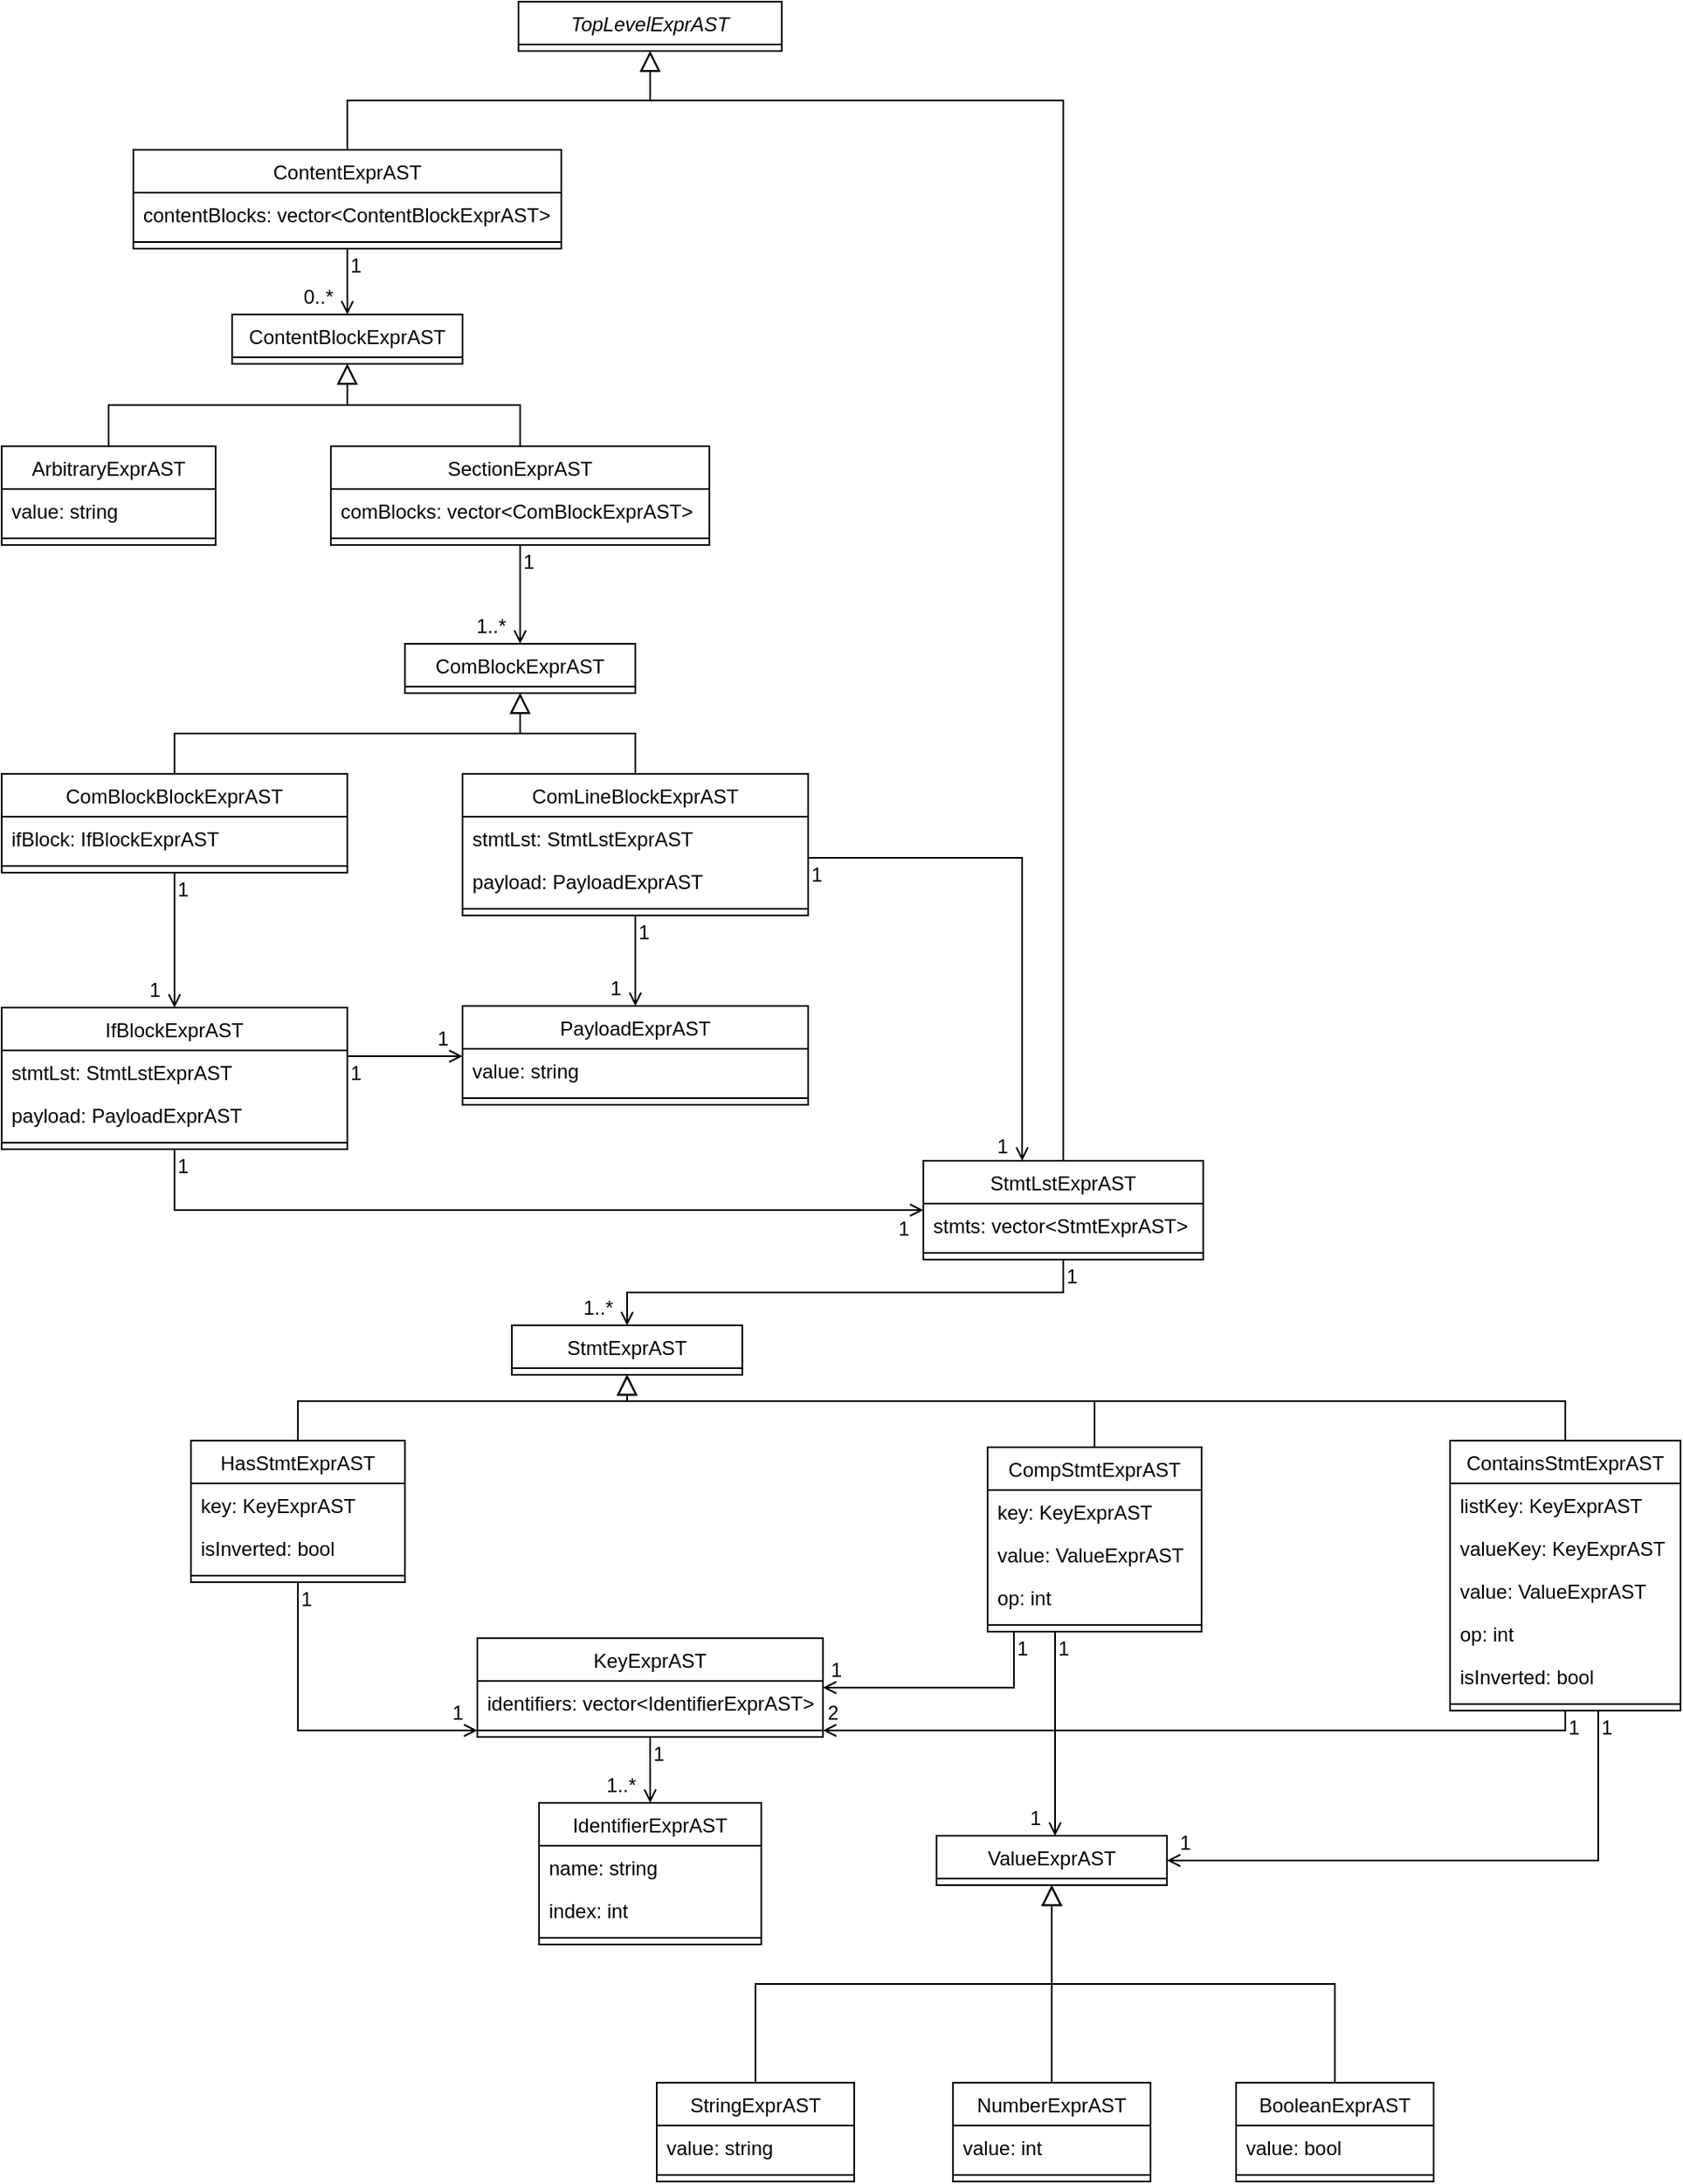 <mxfile version="14.6.13" type="device"><diagram id="C5RBs43oDa-KdzZeNtuy" name="Page-1"><mxGraphModel dx="825" dy="473" grid="1" gridSize="10" guides="1" tooltips="1" connect="1" arrows="1" fold="1" page="1" pageScale="1" pageWidth="1169" pageHeight="1654" math="0" shadow="0"><root><mxCell id="WIyWlLk6GJQsqaUBKTNV-0"/><mxCell id="WIyWlLk6GJQsqaUBKTNV-1" parent="WIyWlLk6GJQsqaUBKTNV-0"/><mxCell id="zkfFHV4jXpPFQw0GAbJ--0" value="TopLevelExprAST" style="swimlane;fontStyle=2;align=center;verticalAlign=top;childLayout=stackLayout;horizontal=1;startSize=26;horizontalStack=0;resizeParent=1;resizeLast=0;collapsible=1;marginBottom=0;rounded=0;shadow=0;strokeWidth=1;" parent="WIyWlLk6GJQsqaUBKTNV-1" vertex="1"><mxGeometry x="334" y="30" width="160" height="30" as="geometry"><mxRectangle x="334" y="30" width="160" height="26" as="alternateBounds"/></mxGeometry></mxCell><mxCell id="zkfFHV4jXpPFQw0GAbJ--6" value="ContentExprAST" style="swimlane;fontStyle=0;align=center;verticalAlign=top;childLayout=stackLayout;horizontal=1;startSize=26;horizontalStack=0;resizeParent=1;resizeLast=0;collapsible=1;marginBottom=0;rounded=0;shadow=0;strokeWidth=1;" parent="WIyWlLk6GJQsqaUBKTNV-1" vertex="1"><mxGeometry x="100" y="120" width="260" height="60" as="geometry"><mxRectangle x="100" y="110" width="160" height="26" as="alternateBounds"/></mxGeometry></mxCell><mxCell id="zkfFHV4jXpPFQw0GAbJ--7" value="contentBlocks: vector&lt;ContentBlockExprAST&gt;" style="text;align=left;verticalAlign=top;spacingLeft=4;spacingRight=4;overflow=hidden;rotatable=0;points=[[0,0.5],[1,0.5]];portConstraint=eastwest;" parent="zkfFHV4jXpPFQw0GAbJ--6" vertex="1"><mxGeometry y="26" width="260" height="26" as="geometry"/></mxCell><mxCell id="zkfFHV4jXpPFQw0GAbJ--9" value="" style="line;html=1;strokeWidth=1;align=left;verticalAlign=middle;spacingTop=-1;spacingLeft=3;spacingRight=3;rotatable=0;labelPosition=right;points=[];portConstraint=eastwest;" parent="zkfFHV4jXpPFQw0GAbJ--6" vertex="1"><mxGeometry y="52" width="260" height="8" as="geometry"/></mxCell><mxCell id="zkfFHV4jXpPFQw0GAbJ--12" value="" style="endArrow=block;endSize=10;endFill=0;shadow=0;strokeWidth=1;rounded=0;edgeStyle=elbowEdgeStyle;elbow=vertical;" parent="WIyWlLk6GJQsqaUBKTNV-1" source="zkfFHV4jXpPFQw0GAbJ--6" target="zkfFHV4jXpPFQw0GAbJ--0" edge="1"><mxGeometry width="160" relative="1" as="geometry"><mxPoint x="200" y="203" as="sourcePoint"/><mxPoint x="200" y="203" as="targetPoint"/></mxGeometry></mxCell><mxCell id="zkfFHV4jXpPFQw0GAbJ--13" value="StmtLstExprAST" style="swimlane;fontStyle=0;align=center;verticalAlign=top;childLayout=stackLayout;horizontal=1;startSize=26;horizontalStack=0;resizeParent=1;resizeLast=0;collapsible=1;marginBottom=0;rounded=0;shadow=0;strokeWidth=1;" parent="WIyWlLk6GJQsqaUBKTNV-1" vertex="1"><mxGeometry x="580" y="734" width="170" height="60" as="geometry"><mxRectangle x="580" y="110" width="170" height="26" as="alternateBounds"/></mxGeometry></mxCell><mxCell id="zkfFHV4jXpPFQw0GAbJ--14" value="stmts: vector&lt;StmtExprAST&gt;" style="text;align=left;verticalAlign=top;spacingLeft=4;spacingRight=4;overflow=hidden;rotatable=0;points=[[0,0.5],[1,0.5]];portConstraint=eastwest;" parent="zkfFHV4jXpPFQw0GAbJ--13" vertex="1"><mxGeometry y="26" width="170" height="26" as="geometry"/></mxCell><mxCell id="zkfFHV4jXpPFQw0GAbJ--15" value="" style="line;html=1;strokeWidth=1;align=left;verticalAlign=middle;spacingTop=-1;spacingLeft=3;spacingRight=3;rotatable=0;labelPosition=right;points=[];portConstraint=eastwest;" parent="zkfFHV4jXpPFQw0GAbJ--13" vertex="1"><mxGeometry y="52" width="170" height="8" as="geometry"/></mxCell><mxCell id="zkfFHV4jXpPFQw0GAbJ--16" value="" style="endArrow=block;endSize=10;endFill=0;shadow=0;strokeWidth=1;rounded=0;edgeStyle=elbowEdgeStyle;elbow=vertical;" parent="WIyWlLk6GJQsqaUBKTNV-1" source="zkfFHV4jXpPFQw0GAbJ--13" target="zkfFHV4jXpPFQw0GAbJ--0" edge="1"><mxGeometry width="160" relative="1" as="geometry"><mxPoint x="210" y="373" as="sourcePoint"/><mxPoint x="310" y="271" as="targetPoint"/><Array as="points"><mxPoint x="540" y="90"/></Array></mxGeometry></mxCell><mxCell id="67IkvkuNHZfpj3X8hZ1c-0" value="ContentBlockExprAST" style="swimlane;fontStyle=0;align=center;verticalAlign=top;childLayout=stackLayout;horizontal=1;startSize=26;horizontalStack=0;resizeParent=1;resizeLast=0;collapsible=1;marginBottom=0;rounded=0;shadow=0;strokeWidth=1;" parent="WIyWlLk6GJQsqaUBKTNV-1" vertex="1"><mxGeometry x="160" y="220" width="140" height="30" as="geometry"><mxRectangle x="160" y="270" width="140" height="26" as="alternateBounds"/></mxGeometry></mxCell><mxCell id="67IkvkuNHZfpj3X8hZ1c-4" value="" style="endArrow=open;shadow=0;strokeWidth=1;rounded=0;endFill=1;edgeStyle=elbowEdgeStyle;elbow=vertical;" parent="WIyWlLk6GJQsqaUBKTNV-1" source="zkfFHV4jXpPFQw0GAbJ--6" target="67IkvkuNHZfpj3X8hZ1c-0" edge="1"><mxGeometry x="0.5" y="41" relative="1" as="geometry"><mxPoint x="380" y="189" as="sourcePoint"/><mxPoint x="508" y="189" as="targetPoint"/><mxPoint x="-40" y="32" as="offset"/></mxGeometry></mxCell><mxCell id="67IkvkuNHZfpj3X8hZ1c-5" value="1" style="resizable=0;align=left;verticalAlign=bottom;labelBackgroundColor=none;fontSize=12;" parent="67IkvkuNHZfpj3X8hZ1c-4" connectable="0" vertex="1"><mxGeometry x="-1" relative="1" as="geometry"><mxPoint y="19" as="offset"/></mxGeometry></mxCell><mxCell id="67IkvkuNHZfpj3X8hZ1c-6" value="0..*" style="resizable=0;align=right;verticalAlign=bottom;labelBackgroundColor=none;fontSize=12;" parent="67IkvkuNHZfpj3X8hZ1c-4" connectable="0" vertex="1"><mxGeometry x="1" relative="1" as="geometry"><mxPoint x="-7" y="-2" as="offset"/></mxGeometry></mxCell><mxCell id="67IkvkuNHZfpj3X8hZ1c-8" value="" style="endArrow=block;endSize=10;endFill=0;shadow=0;strokeWidth=1;rounded=0;edgeStyle=elbowEdgeStyle;elbow=vertical;" parent="WIyWlLk6GJQsqaUBKTNV-1" source="67IkvkuNHZfpj3X8hZ1c-15" target="67IkvkuNHZfpj3X8hZ1c-0" edge="1"><mxGeometry width="160" relative="1" as="geometry"><mxPoint x="320" y="370" as="sourcePoint"/><mxPoint x="220" y="330" as="targetPoint"/></mxGeometry></mxCell><mxCell id="67IkvkuNHZfpj3X8hZ1c-10" value="" style="endArrow=block;endSize=10;endFill=0;shadow=0;strokeWidth=1;rounded=0;edgeStyle=elbowEdgeStyle;elbow=vertical;" parent="WIyWlLk6GJQsqaUBKTNV-1" source="67IkvkuNHZfpj3X8hZ1c-12" target="67IkvkuNHZfpj3X8hZ1c-0" edge="1"><mxGeometry width="160" relative="1" as="geometry"><mxPoint x="90" y="370" as="sourcePoint"/><mxPoint x="240" y="310" as="targetPoint"/></mxGeometry></mxCell><mxCell id="67IkvkuNHZfpj3X8hZ1c-12" value="ArbitraryExprAST" style="swimlane;fontStyle=0;align=center;verticalAlign=top;childLayout=stackLayout;horizontal=1;startSize=26;horizontalStack=0;resizeParent=1;resizeLast=0;collapsible=1;marginBottom=0;rounded=0;shadow=0;strokeWidth=1;" parent="WIyWlLk6GJQsqaUBKTNV-1" vertex="1"><mxGeometry x="20" y="300" width="130" height="60" as="geometry"><mxRectangle x="100" y="110" width="160" height="26" as="alternateBounds"/></mxGeometry></mxCell><mxCell id="67IkvkuNHZfpj3X8hZ1c-13" value="value: string" style="text;align=left;verticalAlign=top;spacingLeft=4;spacingRight=4;overflow=hidden;rotatable=0;points=[[0,0.5],[1,0.5]];portConstraint=eastwest;" parent="67IkvkuNHZfpj3X8hZ1c-12" vertex="1"><mxGeometry y="26" width="130" height="26" as="geometry"/></mxCell><mxCell id="67IkvkuNHZfpj3X8hZ1c-14" value="" style="line;html=1;strokeWidth=1;align=left;verticalAlign=middle;spacingTop=-1;spacingLeft=3;spacingRight=3;rotatable=0;labelPosition=right;points=[];portConstraint=eastwest;" parent="67IkvkuNHZfpj3X8hZ1c-12" vertex="1"><mxGeometry y="52" width="130" height="8" as="geometry"/></mxCell><mxCell id="67IkvkuNHZfpj3X8hZ1c-15" value="SectionExprAST" style="swimlane;fontStyle=0;align=center;verticalAlign=top;childLayout=stackLayout;horizontal=1;startSize=26;horizontalStack=0;resizeParent=1;resizeLast=0;collapsible=1;marginBottom=0;rounded=0;shadow=0;strokeWidth=1;" parent="WIyWlLk6GJQsqaUBKTNV-1" vertex="1"><mxGeometry x="220" y="300" width="230" height="60" as="geometry"><mxRectangle x="100" y="110" width="160" height="26" as="alternateBounds"/></mxGeometry></mxCell><mxCell id="67IkvkuNHZfpj3X8hZ1c-16" value="comBlocks: vector&lt;ComBlockExprAST&gt;" style="text;align=left;verticalAlign=top;spacingLeft=4;spacingRight=4;overflow=hidden;rotatable=0;points=[[0,0.5],[1,0.5]];portConstraint=eastwest;" parent="67IkvkuNHZfpj3X8hZ1c-15" vertex="1"><mxGeometry y="26" width="230" height="26" as="geometry"/></mxCell><mxCell id="67IkvkuNHZfpj3X8hZ1c-17" value="" style="line;html=1;strokeWidth=1;align=left;verticalAlign=middle;spacingTop=-1;spacingLeft=3;spacingRight=3;rotatable=0;labelPosition=right;points=[];portConstraint=eastwest;" parent="67IkvkuNHZfpj3X8hZ1c-15" vertex="1"><mxGeometry y="52" width="230" height="8" as="geometry"/></mxCell><mxCell id="67IkvkuNHZfpj3X8hZ1c-18" value="ComBlockExprAST" style="swimlane;fontStyle=0;align=center;verticalAlign=top;childLayout=stackLayout;horizontal=1;startSize=26;horizontalStack=0;resizeParent=1;resizeLast=0;collapsible=1;marginBottom=0;rounded=0;shadow=0;strokeWidth=1;" parent="WIyWlLk6GJQsqaUBKTNV-1" vertex="1"><mxGeometry x="265" y="420" width="140" height="30" as="geometry"><mxRectangle x="160" y="270" width="140" height="26" as="alternateBounds"/></mxGeometry></mxCell><mxCell id="67IkvkuNHZfpj3X8hZ1c-19" value="" style="endArrow=open;shadow=0;strokeWidth=1;rounded=0;endFill=1;edgeStyle=elbowEdgeStyle;elbow=vertical;" parent="WIyWlLk6GJQsqaUBKTNV-1" source="67IkvkuNHZfpj3X8hZ1c-15" target="67IkvkuNHZfpj3X8hZ1c-18" edge="1"><mxGeometry x="0.5" y="41" relative="1" as="geometry"><mxPoint x="359.6" y="440" as="sourcePoint"/><mxPoint x="359.6" y="540" as="targetPoint"/><mxPoint x="-40" y="32" as="offset"/></mxGeometry></mxCell><mxCell id="67IkvkuNHZfpj3X8hZ1c-20" value="1" style="resizable=0;align=left;verticalAlign=bottom;labelBackgroundColor=none;fontSize=12;" parent="67IkvkuNHZfpj3X8hZ1c-19" connectable="0" vertex="1"><mxGeometry x="-1" relative="1" as="geometry"><mxPoint y="19" as="offset"/></mxGeometry></mxCell><mxCell id="67IkvkuNHZfpj3X8hZ1c-21" value="1..*" style="resizable=0;align=right;verticalAlign=bottom;labelBackgroundColor=none;fontSize=12;" parent="67IkvkuNHZfpj3X8hZ1c-19" connectable="0" vertex="1"><mxGeometry x="1" relative="1" as="geometry"><mxPoint x="-7" y="-2" as="offset"/></mxGeometry></mxCell><mxCell id="67IkvkuNHZfpj3X8hZ1c-22" value="StmtExprAST" style="swimlane;fontStyle=0;align=center;verticalAlign=top;childLayout=stackLayout;horizontal=1;startSize=26;horizontalStack=0;resizeParent=1;resizeLast=0;collapsible=1;marginBottom=0;rounded=0;shadow=0;strokeWidth=1;" parent="WIyWlLk6GJQsqaUBKTNV-1" vertex="1"><mxGeometry x="330" y="834" width="140" height="30" as="geometry"><mxRectangle x="160" y="270" width="140" height="26" as="alternateBounds"/></mxGeometry></mxCell><mxCell id="67IkvkuNHZfpj3X8hZ1c-23" value="" style="endArrow=open;shadow=0;strokeWidth=1;rounded=0;endFill=1;edgeStyle=elbowEdgeStyle;elbow=vertical;" parent="WIyWlLk6GJQsqaUBKTNV-1" source="zkfFHV4jXpPFQw0GAbJ--13" target="67IkvkuNHZfpj3X8hZ1c-22" edge="1"><mxGeometry x="0.5" y="41" relative="1" as="geometry"><mxPoint x="680" y="190" as="sourcePoint"/><mxPoint x="680" y="230" as="targetPoint"/><mxPoint x="-40" y="32" as="offset"/></mxGeometry></mxCell><mxCell id="67IkvkuNHZfpj3X8hZ1c-24" value="1" style="resizable=0;align=left;verticalAlign=bottom;labelBackgroundColor=none;fontSize=12;" parent="67IkvkuNHZfpj3X8hZ1c-23" connectable="0" vertex="1"><mxGeometry x="-1" relative="1" as="geometry"><mxPoint y="19" as="offset"/></mxGeometry></mxCell><mxCell id="67IkvkuNHZfpj3X8hZ1c-25" value="1..*" style="resizable=0;align=right;verticalAlign=bottom;labelBackgroundColor=none;fontSize=12;" parent="67IkvkuNHZfpj3X8hZ1c-23" connectable="0" vertex="1"><mxGeometry x="1" relative="1" as="geometry"><mxPoint x="-7" y="-2" as="offset"/></mxGeometry></mxCell><mxCell id="67IkvkuNHZfpj3X8hZ1c-26" value="ComLineBlockExprAST" style="swimlane;fontStyle=0;align=center;verticalAlign=top;childLayout=stackLayout;horizontal=1;startSize=26;horizontalStack=0;resizeParent=1;resizeLast=0;collapsible=1;marginBottom=0;rounded=0;shadow=0;strokeWidth=1;" parent="WIyWlLk6GJQsqaUBKTNV-1" vertex="1"><mxGeometry x="300" y="499" width="210" height="86" as="geometry"><mxRectangle x="100" y="110" width="160" height="26" as="alternateBounds"/></mxGeometry></mxCell><mxCell id="67IkvkuNHZfpj3X8hZ1c-27" value="stmtLst: StmtLstExprAST" style="text;align=left;verticalAlign=top;spacingLeft=4;spacingRight=4;overflow=hidden;rotatable=0;points=[[0,0.5],[1,0.5]];portConstraint=eastwest;" parent="67IkvkuNHZfpj3X8hZ1c-26" vertex="1"><mxGeometry y="26" width="210" height="26" as="geometry"/></mxCell><mxCell id="67IkvkuNHZfpj3X8hZ1c-29" value="payload: PayloadExprAST" style="text;align=left;verticalAlign=top;spacingLeft=4;spacingRight=4;overflow=hidden;rotatable=0;points=[[0,0.5],[1,0.5]];portConstraint=eastwest;" parent="67IkvkuNHZfpj3X8hZ1c-26" vertex="1"><mxGeometry y="52" width="210" height="26" as="geometry"/></mxCell><mxCell id="67IkvkuNHZfpj3X8hZ1c-28" value="" style="line;html=1;strokeWidth=1;align=left;verticalAlign=middle;spacingTop=-1;spacingLeft=3;spacingRight=3;rotatable=0;labelPosition=right;points=[];portConstraint=eastwest;" parent="67IkvkuNHZfpj3X8hZ1c-26" vertex="1"><mxGeometry y="78" width="210" height="8" as="geometry"/></mxCell><mxCell id="67IkvkuNHZfpj3X8hZ1c-30" value="" style="endArrow=block;endSize=10;endFill=0;shadow=0;strokeWidth=1;rounded=0;edgeStyle=elbowEdgeStyle;elbow=vertical;" parent="WIyWlLk6GJQsqaUBKTNV-1" source="67IkvkuNHZfpj3X8hZ1c-26" target="67IkvkuNHZfpj3X8hZ1c-18" edge="1"><mxGeometry width="160" relative="1" as="geometry"><mxPoint x="90" y="500" as="sourcePoint"/><mxPoint x="235" y="450" as="targetPoint"/></mxGeometry></mxCell><mxCell id="67IkvkuNHZfpj3X8hZ1c-31" value="ComBlockBlockExprAST" style="swimlane;fontStyle=0;align=center;verticalAlign=top;childLayout=stackLayout;horizontal=1;startSize=26;horizontalStack=0;resizeParent=1;resizeLast=0;collapsible=1;marginBottom=0;rounded=0;shadow=0;strokeWidth=1;" parent="WIyWlLk6GJQsqaUBKTNV-1" vertex="1"><mxGeometry x="20" y="499" width="210" height="60" as="geometry"><mxRectangle x="100" y="110" width="160" height="26" as="alternateBounds"/></mxGeometry></mxCell><mxCell id="67IkvkuNHZfpj3X8hZ1c-32" value="ifBlock: IfBlockExprAST" style="text;align=left;verticalAlign=top;spacingLeft=4;spacingRight=4;overflow=hidden;rotatable=0;points=[[0,0.5],[1,0.5]];portConstraint=eastwest;" parent="67IkvkuNHZfpj3X8hZ1c-31" vertex="1"><mxGeometry y="26" width="210" height="26" as="geometry"/></mxCell><mxCell id="67IkvkuNHZfpj3X8hZ1c-34" value="" style="line;html=1;strokeWidth=1;align=left;verticalAlign=middle;spacingTop=-1;spacingLeft=3;spacingRight=3;rotatable=0;labelPosition=right;points=[];portConstraint=eastwest;" parent="67IkvkuNHZfpj3X8hZ1c-31" vertex="1"><mxGeometry y="52" width="210" height="8" as="geometry"/></mxCell><mxCell id="67IkvkuNHZfpj3X8hZ1c-35" value="" style="endArrow=block;endSize=10;endFill=0;shadow=0;strokeWidth=1;rounded=0;edgeStyle=elbowEdgeStyle;elbow=vertical;" parent="WIyWlLk6GJQsqaUBKTNV-1" source="67IkvkuNHZfpj3X8hZ1c-31" target="67IkvkuNHZfpj3X8hZ1c-18" edge="1"><mxGeometry width="160" relative="1" as="geometry"><mxPoint x="155" y="510" as="sourcePoint"/><mxPoint x="345" y="460" as="targetPoint"/></mxGeometry></mxCell><mxCell id="67IkvkuNHZfpj3X8hZ1c-36" value="IfBlockExprAST" style="swimlane;fontStyle=0;align=center;verticalAlign=top;childLayout=stackLayout;horizontal=1;startSize=26;horizontalStack=0;resizeParent=1;resizeLast=0;collapsible=1;marginBottom=0;rounded=0;shadow=0;strokeWidth=1;" parent="WIyWlLk6GJQsqaUBKTNV-1" vertex="1"><mxGeometry x="20" y="641" width="210" height="86" as="geometry"><mxRectangle x="100" y="110" width="160" height="26" as="alternateBounds"/></mxGeometry></mxCell><mxCell id="67IkvkuNHZfpj3X8hZ1c-37" value="stmtLst: StmtLstExprAST" style="text;align=left;verticalAlign=top;spacingLeft=4;spacingRight=4;overflow=hidden;rotatable=0;points=[[0,0.5],[1,0.5]];portConstraint=eastwest;" parent="67IkvkuNHZfpj3X8hZ1c-36" vertex="1"><mxGeometry y="26" width="210" height="26" as="geometry"/></mxCell><mxCell id="67IkvkuNHZfpj3X8hZ1c-38" value="payload: PayloadExprAST" style="text;align=left;verticalAlign=top;spacingLeft=4;spacingRight=4;overflow=hidden;rotatable=0;points=[[0,0.5],[1,0.5]];portConstraint=eastwest;" parent="67IkvkuNHZfpj3X8hZ1c-36" vertex="1"><mxGeometry y="52" width="210" height="26" as="geometry"/></mxCell><mxCell id="67IkvkuNHZfpj3X8hZ1c-39" value="" style="line;html=1;strokeWidth=1;align=left;verticalAlign=middle;spacingTop=-1;spacingLeft=3;spacingRight=3;rotatable=0;labelPosition=right;points=[];portConstraint=eastwest;" parent="67IkvkuNHZfpj3X8hZ1c-36" vertex="1"><mxGeometry y="78" width="210" height="8" as="geometry"/></mxCell><mxCell id="67IkvkuNHZfpj3X8hZ1c-40" value="" style="endArrow=open;shadow=0;strokeWidth=1;rounded=0;endFill=1;edgeStyle=elbowEdgeStyle;elbow=vertical;" parent="WIyWlLk6GJQsqaUBKTNV-1" source="67IkvkuNHZfpj3X8hZ1c-31" target="67IkvkuNHZfpj3X8hZ1c-36" edge="1"><mxGeometry x="0.5" y="41" relative="1" as="geometry"><mxPoint x="404.71" y="554.5" as="sourcePoint"/><mxPoint x="404.71" y="614.5" as="targetPoint"/><mxPoint x="-40" y="32" as="offset"/></mxGeometry></mxCell><mxCell id="67IkvkuNHZfpj3X8hZ1c-41" value="1" style="resizable=0;align=left;verticalAlign=bottom;labelBackgroundColor=none;fontSize=12;" parent="67IkvkuNHZfpj3X8hZ1c-40" connectable="0" vertex="1"><mxGeometry x="-1" relative="1" as="geometry"><mxPoint y="19" as="offset"/></mxGeometry></mxCell><mxCell id="67IkvkuNHZfpj3X8hZ1c-42" value="1" style="resizable=0;align=right;verticalAlign=bottom;labelBackgroundColor=none;fontSize=12;" parent="67IkvkuNHZfpj3X8hZ1c-40" connectable="0" vertex="1"><mxGeometry x="1" relative="1" as="geometry"><mxPoint x="-7" y="-2" as="offset"/></mxGeometry></mxCell><mxCell id="67IkvkuNHZfpj3X8hZ1c-43" value="" style="endArrow=open;shadow=0;strokeWidth=1;rounded=0;endFill=1;edgeStyle=elbowEdgeStyle;elbow=vertical;" parent="WIyWlLk6GJQsqaUBKTNV-1" source="67IkvkuNHZfpj3X8hZ1c-26" target="zkfFHV4jXpPFQw0GAbJ--13" edge="1"><mxGeometry x="0.5" y="41" relative="1" as="geometry"><mxPoint x="530" y="350" as="sourcePoint"/><mxPoint x="530" y="410" as="targetPoint"/><mxPoint x="-40" y="32" as="offset"/><Array as="points"><mxPoint x="640" y="550"/></Array></mxGeometry></mxCell><mxCell id="67IkvkuNHZfpj3X8hZ1c-44" value="1" style="resizable=0;align=left;verticalAlign=bottom;labelBackgroundColor=none;fontSize=12;" parent="67IkvkuNHZfpj3X8hZ1c-43" connectable="0" vertex="1"><mxGeometry x="-1" relative="1" as="geometry"><mxPoint y="19" as="offset"/></mxGeometry></mxCell><mxCell id="67IkvkuNHZfpj3X8hZ1c-45" value="1" style="resizable=0;align=right;verticalAlign=bottom;labelBackgroundColor=none;fontSize=12;" parent="67IkvkuNHZfpj3X8hZ1c-43" connectable="0" vertex="1"><mxGeometry x="1" relative="1" as="geometry"><mxPoint x="-7" as="offset"/></mxGeometry></mxCell><mxCell id="67IkvkuNHZfpj3X8hZ1c-46" value="" style="endArrow=open;shadow=0;strokeWidth=1;rounded=0;endFill=1;edgeStyle=elbowEdgeStyle;elbow=vertical;" parent="WIyWlLk6GJQsqaUBKTNV-1" source="67IkvkuNHZfpj3X8hZ1c-36" target="zkfFHV4jXpPFQw0GAbJ--13" edge="1"><mxGeometry x="0.5" y="41" relative="1" as="geometry"><mxPoint x="520" y="560" as="sourcePoint"/><mxPoint x="600" y="180" as="targetPoint"/><mxPoint x="-40" y="32" as="offset"/><Array as="points"><mxPoint x="390" y="764"/></Array></mxGeometry></mxCell><mxCell id="67IkvkuNHZfpj3X8hZ1c-47" value="1" style="resizable=0;align=left;verticalAlign=bottom;labelBackgroundColor=none;fontSize=12;" parent="67IkvkuNHZfpj3X8hZ1c-46" connectable="0" vertex="1"><mxGeometry x="-1" relative="1" as="geometry"><mxPoint y="19" as="offset"/></mxGeometry></mxCell><mxCell id="67IkvkuNHZfpj3X8hZ1c-48" value="1" style="resizable=0;align=right;verticalAlign=bottom;labelBackgroundColor=none;fontSize=12;" parent="67IkvkuNHZfpj3X8hZ1c-46" connectable="0" vertex="1"><mxGeometry x="1" relative="1" as="geometry"><mxPoint x="-7" y="20" as="offset"/></mxGeometry></mxCell><mxCell id="67IkvkuNHZfpj3X8hZ1c-49" value="PayloadExprAST" style="swimlane;fontStyle=0;align=center;verticalAlign=top;childLayout=stackLayout;horizontal=1;startSize=26;horizontalStack=0;resizeParent=1;resizeLast=0;collapsible=1;marginBottom=0;rounded=0;shadow=0;strokeWidth=1;" parent="WIyWlLk6GJQsqaUBKTNV-1" vertex="1"><mxGeometry x="300" y="640" width="210" height="60" as="geometry"><mxRectangle x="100" y="110" width="160" height="26" as="alternateBounds"/></mxGeometry></mxCell><mxCell id="67IkvkuNHZfpj3X8hZ1c-50" value="value: string" style="text;align=left;verticalAlign=top;spacingLeft=4;spacingRight=4;overflow=hidden;rotatable=0;points=[[0,0.5],[1,0.5]];portConstraint=eastwest;" parent="67IkvkuNHZfpj3X8hZ1c-49" vertex="1"><mxGeometry y="26" width="210" height="26" as="geometry"/></mxCell><mxCell id="67IkvkuNHZfpj3X8hZ1c-51" value="" style="line;html=1;strokeWidth=1;align=left;verticalAlign=middle;spacingTop=-1;spacingLeft=3;spacingRight=3;rotatable=0;labelPosition=right;points=[];portConstraint=eastwest;" parent="67IkvkuNHZfpj3X8hZ1c-49" vertex="1"><mxGeometry y="52" width="210" height="8" as="geometry"/></mxCell><mxCell id="67IkvkuNHZfpj3X8hZ1c-52" value="" style="endArrow=open;shadow=0;strokeWidth=1;rounded=0;endFill=1;edgeStyle=elbowEdgeStyle;elbow=vertical;" parent="WIyWlLk6GJQsqaUBKTNV-1" source="67IkvkuNHZfpj3X8hZ1c-36" target="67IkvkuNHZfpj3X8hZ1c-49" edge="1"><mxGeometry x="0.5" y="41" relative="1" as="geometry"><mxPoint x="135" y="569" as="sourcePoint"/><mxPoint x="135" y="684" as="targetPoint"/><mxPoint x="-40" y="32" as="offset"/></mxGeometry></mxCell><mxCell id="67IkvkuNHZfpj3X8hZ1c-53" value="1" style="resizable=0;align=left;verticalAlign=bottom;labelBackgroundColor=none;fontSize=12;" parent="67IkvkuNHZfpj3X8hZ1c-52" connectable="0" vertex="1"><mxGeometry x="-1" relative="1" as="geometry"><mxPoint y="19" as="offset"/></mxGeometry></mxCell><mxCell id="67IkvkuNHZfpj3X8hZ1c-54" value="1" style="resizable=0;align=right;verticalAlign=bottom;labelBackgroundColor=none;fontSize=12;" parent="67IkvkuNHZfpj3X8hZ1c-52" connectable="0" vertex="1"><mxGeometry x="1" relative="1" as="geometry"><mxPoint x="-7" y="-2" as="offset"/></mxGeometry></mxCell><mxCell id="67IkvkuNHZfpj3X8hZ1c-55" value="" style="endArrow=open;shadow=0;strokeWidth=1;rounded=0;endFill=1;edgeStyle=elbowEdgeStyle;elbow=vertical;" parent="WIyWlLk6GJQsqaUBKTNV-1" source="67IkvkuNHZfpj3X8hZ1c-26" target="67IkvkuNHZfpj3X8hZ1c-49" edge="1"><mxGeometry x="0.5" y="41" relative="1" as="geometry"><mxPoint x="135" y="569" as="sourcePoint"/><mxPoint x="135" y="684" as="targetPoint"/><mxPoint x="-40" y="32" as="offset"/></mxGeometry></mxCell><mxCell id="67IkvkuNHZfpj3X8hZ1c-56" value="1" style="resizable=0;align=left;verticalAlign=bottom;labelBackgroundColor=none;fontSize=12;" parent="67IkvkuNHZfpj3X8hZ1c-55" connectable="0" vertex="1"><mxGeometry x="-1" relative="1" as="geometry"><mxPoint y="19" as="offset"/></mxGeometry></mxCell><mxCell id="67IkvkuNHZfpj3X8hZ1c-57" value="1" style="resizable=0;align=right;verticalAlign=bottom;labelBackgroundColor=none;fontSize=12;" parent="67IkvkuNHZfpj3X8hZ1c-55" connectable="0" vertex="1"><mxGeometry x="1" relative="1" as="geometry"><mxPoint x="-7" y="-2" as="offset"/></mxGeometry></mxCell><mxCell id="67IkvkuNHZfpj3X8hZ1c-58" value="" style="endArrow=block;endSize=10;endFill=0;shadow=0;strokeWidth=1;rounded=0;edgeStyle=elbowEdgeStyle;elbow=vertical;" parent="WIyWlLk6GJQsqaUBKTNV-1" source="67IkvkuNHZfpj3X8hZ1c-59" target="67IkvkuNHZfpj3X8hZ1c-22" edge="1"><mxGeometry width="160" relative="1" as="geometry"><mxPoint x="260" y="970" as="sourcePoint"/><mxPoint x="615" y="940" as="targetPoint"/><Array as="points"><mxPoint x="300" y="880"/></Array></mxGeometry></mxCell><mxCell id="67IkvkuNHZfpj3X8hZ1c-59" value="HasStmtExprAST" style="swimlane;fontStyle=0;align=center;verticalAlign=top;childLayout=stackLayout;horizontal=1;startSize=26;horizontalStack=0;resizeParent=1;resizeLast=0;collapsible=1;marginBottom=0;rounded=0;shadow=0;strokeWidth=1;" parent="WIyWlLk6GJQsqaUBKTNV-1" vertex="1"><mxGeometry x="135" y="904" width="130" height="86" as="geometry"><mxRectangle x="100" y="110" width="160" height="26" as="alternateBounds"/></mxGeometry></mxCell><mxCell id="67IkvkuNHZfpj3X8hZ1c-60" value="key: KeyExprAST" style="text;align=left;verticalAlign=top;spacingLeft=4;spacingRight=4;overflow=hidden;rotatable=0;points=[[0,0.5],[1,0.5]];portConstraint=eastwest;" parent="67IkvkuNHZfpj3X8hZ1c-59" vertex="1"><mxGeometry y="26" width="130" height="26" as="geometry"/></mxCell><mxCell id="67IkvkuNHZfpj3X8hZ1c-61" value="isInverted: bool" style="text;align=left;verticalAlign=top;spacingLeft=4;spacingRight=4;overflow=hidden;rotatable=0;points=[[0,0.5],[1,0.5]];portConstraint=eastwest;" parent="67IkvkuNHZfpj3X8hZ1c-59" vertex="1"><mxGeometry y="52" width="130" height="26" as="geometry"/></mxCell><mxCell id="67IkvkuNHZfpj3X8hZ1c-62" value="" style="line;html=1;strokeWidth=1;align=left;verticalAlign=middle;spacingTop=-1;spacingLeft=3;spacingRight=3;rotatable=0;labelPosition=right;points=[];portConstraint=eastwest;" parent="67IkvkuNHZfpj3X8hZ1c-59" vertex="1"><mxGeometry y="78" width="130" height="8" as="geometry"/></mxCell><mxCell id="67IkvkuNHZfpj3X8hZ1c-63" value="CompStmtExprAST" style="swimlane;fontStyle=0;align=center;verticalAlign=top;childLayout=stackLayout;horizontal=1;startSize=26;horizontalStack=0;resizeParent=1;resizeLast=0;collapsible=1;marginBottom=0;rounded=0;shadow=0;strokeWidth=1;" parent="WIyWlLk6GJQsqaUBKTNV-1" vertex="1"><mxGeometry x="619" y="908" width="130" height="112" as="geometry"><mxRectangle x="100" y="110" width="160" height="26" as="alternateBounds"/></mxGeometry></mxCell><mxCell id="67IkvkuNHZfpj3X8hZ1c-64" value="key: KeyExprAST" style="text;align=left;verticalAlign=top;spacingLeft=4;spacingRight=4;overflow=hidden;rotatable=0;points=[[0,0.5],[1,0.5]];portConstraint=eastwest;" parent="67IkvkuNHZfpj3X8hZ1c-63" vertex="1"><mxGeometry y="26" width="130" height="26" as="geometry"/></mxCell><mxCell id="67IkvkuNHZfpj3X8hZ1c-65" value="value: ValueExprAST" style="text;align=left;verticalAlign=top;spacingLeft=4;spacingRight=4;overflow=hidden;rotatable=0;points=[[0,0.5],[1,0.5]];portConstraint=eastwest;" parent="67IkvkuNHZfpj3X8hZ1c-63" vertex="1"><mxGeometry y="52" width="130" height="26" as="geometry"/></mxCell><mxCell id="67IkvkuNHZfpj3X8hZ1c-67" value="op: int" style="text;align=left;verticalAlign=top;spacingLeft=4;spacingRight=4;overflow=hidden;rotatable=0;points=[[0,0.5],[1,0.5]];portConstraint=eastwest;" parent="67IkvkuNHZfpj3X8hZ1c-63" vertex="1"><mxGeometry y="78" width="130" height="26" as="geometry"/></mxCell><mxCell id="67IkvkuNHZfpj3X8hZ1c-66" value="" style="line;html=1;strokeWidth=1;align=left;verticalAlign=middle;spacingTop=-1;spacingLeft=3;spacingRight=3;rotatable=0;labelPosition=right;points=[];portConstraint=eastwest;" parent="67IkvkuNHZfpj3X8hZ1c-63" vertex="1"><mxGeometry y="104" width="130" height="8" as="geometry"/></mxCell><mxCell id="67IkvkuNHZfpj3X8hZ1c-68" value="" style="endArrow=block;endSize=10;endFill=0;shadow=0;strokeWidth=1;rounded=0;edgeStyle=elbowEdgeStyle;elbow=vertical;" parent="WIyWlLk6GJQsqaUBKTNV-1" source="67IkvkuNHZfpj3X8hZ1c-63" target="67IkvkuNHZfpj3X8hZ1c-22" edge="1"><mxGeometry width="160" relative="1" as="geometry"><mxPoint x="210" y="1013" as="sourcePoint"/><mxPoint x="675" y="920" as="targetPoint"/><Array as="points"><mxPoint x="580" y="880"/></Array></mxGeometry></mxCell><mxCell id="67IkvkuNHZfpj3X8hZ1c-69" value="KeyExprAST" style="swimlane;fontStyle=0;align=center;verticalAlign=top;childLayout=stackLayout;horizontal=1;startSize=26;horizontalStack=0;resizeParent=1;resizeLast=0;collapsible=1;marginBottom=0;rounded=0;shadow=0;strokeWidth=1;" parent="WIyWlLk6GJQsqaUBKTNV-1" vertex="1"><mxGeometry x="309" y="1024" width="210" height="60" as="geometry"><mxRectangle x="100" y="110" width="160" height="26" as="alternateBounds"/></mxGeometry></mxCell><mxCell id="67IkvkuNHZfpj3X8hZ1c-70" value="identifiers: vector&lt;IdentifierExprAST&gt;" style="text;align=left;verticalAlign=top;spacingLeft=4;spacingRight=4;overflow=hidden;rotatable=0;points=[[0,0.5],[1,0.5]];portConstraint=eastwest;" parent="67IkvkuNHZfpj3X8hZ1c-69" vertex="1"><mxGeometry y="26" width="210" height="26" as="geometry"/></mxCell><mxCell id="67IkvkuNHZfpj3X8hZ1c-72" value="" style="line;html=1;strokeWidth=1;align=left;verticalAlign=middle;spacingTop=-1;spacingLeft=3;spacingRight=3;rotatable=0;labelPosition=right;points=[];portConstraint=eastwest;" parent="67IkvkuNHZfpj3X8hZ1c-69" vertex="1"><mxGeometry y="52" width="210" height="8" as="geometry"/></mxCell><mxCell id="67IkvkuNHZfpj3X8hZ1c-501" value="IdentifierExprAST" style="swimlane;fontStyle=0;align=center;verticalAlign=top;childLayout=stackLayout;horizontal=1;startSize=26;horizontalStack=0;resizeParent=1;resizeLast=0;collapsible=1;marginBottom=0;rounded=0;shadow=0;strokeWidth=1;" parent="WIyWlLk6GJQsqaUBKTNV-1" vertex="1"><mxGeometry x="346.5" y="1124" width="135" height="86" as="geometry"><mxRectangle x="100" y="110" width="160" height="26" as="alternateBounds"/></mxGeometry></mxCell><mxCell id="67IkvkuNHZfpj3X8hZ1c-502" value="name: string" style="text;align=left;verticalAlign=top;spacingLeft=4;spacingRight=4;overflow=hidden;rotatable=0;points=[[0,0.5],[1,0.5]];portConstraint=eastwest;" parent="67IkvkuNHZfpj3X8hZ1c-501" vertex="1"><mxGeometry y="26" width="135" height="26" as="geometry"/></mxCell><mxCell id="67IkvkuNHZfpj3X8hZ1c-504" value="index: int" style="text;align=left;verticalAlign=top;spacingLeft=4;spacingRight=4;overflow=hidden;rotatable=0;points=[[0,0.5],[1,0.5]];portConstraint=eastwest;" parent="67IkvkuNHZfpj3X8hZ1c-501" vertex="1"><mxGeometry y="52" width="135" height="26" as="geometry"/></mxCell><mxCell id="67IkvkuNHZfpj3X8hZ1c-503" value="" style="line;html=1;strokeWidth=1;align=left;verticalAlign=middle;spacingTop=-1;spacingLeft=3;spacingRight=3;rotatable=0;labelPosition=right;points=[];portConstraint=eastwest;" parent="67IkvkuNHZfpj3X8hZ1c-501" vertex="1"><mxGeometry y="78" width="135" height="8" as="geometry"/></mxCell><mxCell id="67IkvkuNHZfpj3X8hZ1c-505" value="" style="endArrow=open;shadow=0;strokeWidth=1;rounded=0;endFill=1;edgeStyle=elbowEdgeStyle;elbow=vertical;" parent="WIyWlLk6GJQsqaUBKTNV-1" source="67IkvkuNHZfpj3X8hZ1c-69" target="67IkvkuNHZfpj3X8hZ1c-501" edge="1"><mxGeometry x="0.5" y="41" relative="1" as="geometry"><mxPoint x="239" y="1110.0" as="sourcePoint"/><mxPoint x="309" y="1110.0" as="targetPoint"/><mxPoint x="-40" y="32" as="offset"/></mxGeometry></mxCell><mxCell id="67IkvkuNHZfpj3X8hZ1c-506" value="1" style="resizable=0;align=left;verticalAlign=bottom;labelBackgroundColor=none;fontSize=12;" parent="67IkvkuNHZfpj3X8hZ1c-505" connectable="0" vertex="1"><mxGeometry x="-1" relative="1" as="geometry"><mxPoint y="19" as="offset"/></mxGeometry></mxCell><mxCell id="67IkvkuNHZfpj3X8hZ1c-507" value="1..*" style="resizable=0;align=right;verticalAlign=bottom;labelBackgroundColor=none;fontSize=12;" parent="67IkvkuNHZfpj3X8hZ1c-505" connectable="0" vertex="1"><mxGeometry x="1" relative="1" as="geometry"><mxPoint x="-7" y="-2" as="offset"/></mxGeometry></mxCell><mxCell id="67IkvkuNHZfpj3X8hZ1c-508" value="" style="endArrow=open;shadow=0;strokeWidth=1;rounded=0;endFill=1;edgeStyle=elbowEdgeStyle;elbow=vertical;" parent="WIyWlLk6GJQsqaUBKTNV-1" source="67IkvkuNHZfpj3X8hZ1c-59" target="67IkvkuNHZfpj3X8hZ1c-69" edge="1"><mxGeometry x="0.5" y="41" relative="1" as="geometry"><mxPoint x="170" y="1080" as="sourcePoint"/><mxPoint x="170" y="1140" as="targetPoint"/><mxPoint x="-40" y="32" as="offset"/><Array as="points"><mxPoint x="200" y="1080"/></Array></mxGeometry></mxCell><mxCell id="67IkvkuNHZfpj3X8hZ1c-509" value="1" style="resizable=0;align=left;verticalAlign=bottom;labelBackgroundColor=none;fontSize=12;" parent="67IkvkuNHZfpj3X8hZ1c-508" connectable="0" vertex="1"><mxGeometry x="-1" relative="1" as="geometry"><mxPoint y="19" as="offset"/></mxGeometry></mxCell><mxCell id="67IkvkuNHZfpj3X8hZ1c-510" value="1" style="resizable=0;align=right;verticalAlign=bottom;labelBackgroundColor=none;fontSize=12;" parent="67IkvkuNHZfpj3X8hZ1c-508" connectable="0" vertex="1"><mxGeometry x="1" relative="1" as="geometry"><mxPoint x="-7" y="-2" as="offset"/></mxGeometry></mxCell><mxCell id="67IkvkuNHZfpj3X8hZ1c-511" value="" style="endArrow=open;shadow=0;strokeWidth=1;rounded=0;endFill=1;edgeStyle=elbowEdgeStyle;elbow=vertical;" parent="WIyWlLk6GJQsqaUBKTNV-1" source="67IkvkuNHZfpj3X8hZ1c-63" target="67IkvkuNHZfpj3X8hZ1c-69" edge="1"><mxGeometry x="0.5" y="41" relative="1" as="geometry"><mxPoint x="610.5" y="1090" as="sourcePoint"/><mxPoint x="719.5" y="1124" as="targetPoint"/><mxPoint x="-40" y="32" as="offset"/><Array as="points"><mxPoint x="635" y="1054"/></Array></mxGeometry></mxCell><mxCell id="67IkvkuNHZfpj3X8hZ1c-512" value="1" style="resizable=0;align=left;verticalAlign=bottom;labelBackgroundColor=none;fontSize=12;" parent="67IkvkuNHZfpj3X8hZ1c-511" connectable="0" vertex="1"><mxGeometry x="-1" relative="1" as="geometry"><mxPoint y="19" as="offset"/></mxGeometry></mxCell><mxCell id="67IkvkuNHZfpj3X8hZ1c-513" value="1" style="resizable=0;align=right;verticalAlign=bottom;labelBackgroundColor=none;fontSize=12;" parent="67IkvkuNHZfpj3X8hZ1c-511" connectable="0" vertex="1"><mxGeometry x="1" relative="1" as="geometry"><mxPoint x="13" y="-2" as="offset"/></mxGeometry></mxCell><mxCell id="67IkvkuNHZfpj3X8hZ1c-514" value="ValueExprAST" style="swimlane;fontStyle=0;align=center;verticalAlign=top;childLayout=stackLayout;horizontal=1;startSize=26;horizontalStack=0;resizeParent=1;resizeLast=0;collapsible=1;marginBottom=0;rounded=0;shadow=0;strokeWidth=1;" parent="WIyWlLk6GJQsqaUBKTNV-1" vertex="1"><mxGeometry x="588" y="1144" width="140" height="30" as="geometry"><mxRectangle x="160" y="270" width="140" height="26" as="alternateBounds"/></mxGeometry></mxCell><mxCell id="67IkvkuNHZfpj3X8hZ1c-515" value="" style="endArrow=open;shadow=0;strokeWidth=1;rounded=0;endFill=1;edgeStyle=elbowEdgeStyle;elbow=vertical;" parent="WIyWlLk6GJQsqaUBKTNV-1" source="67IkvkuNHZfpj3X8hZ1c-63" target="67IkvkuNHZfpj3X8hZ1c-514" edge="1"><mxGeometry x="0.5" y="41" relative="1" as="geometry"><mxPoint x="660" y="1124" as="sourcePoint"/><mxPoint x="769" y="1178" as="targetPoint"/><mxPoint x="-40" y="32" as="offset"/><Array as="points"><mxPoint x="660" y="1080"/></Array></mxGeometry></mxCell><mxCell id="67IkvkuNHZfpj3X8hZ1c-516" value="1" style="resizable=0;align=left;verticalAlign=bottom;labelBackgroundColor=none;fontSize=12;" parent="67IkvkuNHZfpj3X8hZ1c-515" connectable="0" vertex="1"><mxGeometry x="-1" relative="1" as="geometry"><mxPoint y="19" as="offset"/></mxGeometry></mxCell><mxCell id="67IkvkuNHZfpj3X8hZ1c-517" value="1" style="resizable=0;align=right;verticalAlign=bottom;labelBackgroundColor=none;fontSize=12;" parent="67IkvkuNHZfpj3X8hZ1c-515" connectable="0" vertex="1"><mxGeometry x="1" relative="1" as="geometry"><mxPoint x="-7" y="-2" as="offset"/></mxGeometry></mxCell><mxCell id="67IkvkuNHZfpj3X8hZ1c-518" value="StringExprAST" style="swimlane;fontStyle=0;align=center;verticalAlign=top;childLayout=stackLayout;horizontal=1;startSize=26;horizontalStack=0;resizeParent=1;resizeLast=0;collapsible=1;marginBottom=0;rounded=0;shadow=0;strokeWidth=1;" parent="WIyWlLk6GJQsqaUBKTNV-1" vertex="1"><mxGeometry x="418" y="1294" width="120" height="60" as="geometry"><mxRectangle x="100" y="110" width="160" height="26" as="alternateBounds"/></mxGeometry></mxCell><mxCell id="67IkvkuNHZfpj3X8hZ1c-519" value="value: string" style="text;align=left;verticalAlign=top;spacingLeft=4;spacingRight=4;overflow=hidden;rotatable=0;points=[[0,0.5],[1,0.5]];portConstraint=eastwest;" parent="67IkvkuNHZfpj3X8hZ1c-518" vertex="1"><mxGeometry y="26" width="120" height="26" as="geometry"/></mxCell><mxCell id="67IkvkuNHZfpj3X8hZ1c-520" value="" style="line;html=1;strokeWidth=1;align=left;verticalAlign=middle;spacingTop=-1;spacingLeft=3;spacingRight=3;rotatable=0;labelPosition=right;points=[];portConstraint=eastwest;" parent="67IkvkuNHZfpj3X8hZ1c-518" vertex="1"><mxGeometry y="52" width="120" height="8" as="geometry"/></mxCell><mxCell id="67IkvkuNHZfpj3X8hZ1c-521" value="NumberExprAST" style="swimlane;fontStyle=0;align=center;verticalAlign=top;childLayout=stackLayout;horizontal=1;startSize=26;horizontalStack=0;resizeParent=1;resizeLast=0;collapsible=1;marginBottom=0;rounded=0;shadow=0;strokeWidth=1;" parent="WIyWlLk6GJQsqaUBKTNV-1" vertex="1"><mxGeometry x="598" y="1294" width="120" height="60" as="geometry"><mxRectangle x="100" y="110" width="160" height="26" as="alternateBounds"/></mxGeometry></mxCell><mxCell id="67IkvkuNHZfpj3X8hZ1c-522" value="value: int" style="text;align=left;verticalAlign=top;spacingLeft=4;spacingRight=4;overflow=hidden;rotatable=0;points=[[0,0.5],[1,0.5]];portConstraint=eastwest;" parent="67IkvkuNHZfpj3X8hZ1c-521" vertex="1"><mxGeometry y="26" width="120" height="26" as="geometry"/></mxCell><mxCell id="67IkvkuNHZfpj3X8hZ1c-523" value="" style="line;html=1;strokeWidth=1;align=left;verticalAlign=middle;spacingTop=-1;spacingLeft=3;spacingRight=3;rotatable=0;labelPosition=right;points=[];portConstraint=eastwest;" parent="67IkvkuNHZfpj3X8hZ1c-521" vertex="1"><mxGeometry y="52" width="120" height="8" as="geometry"/></mxCell><mxCell id="67IkvkuNHZfpj3X8hZ1c-524" value="BooleanExprAST" style="swimlane;fontStyle=0;align=center;verticalAlign=top;childLayout=stackLayout;horizontal=1;startSize=26;horizontalStack=0;resizeParent=1;resizeLast=0;collapsible=1;marginBottom=0;rounded=0;shadow=0;strokeWidth=1;" parent="WIyWlLk6GJQsqaUBKTNV-1" vertex="1"><mxGeometry x="770" y="1294" width="120" height="60" as="geometry"><mxRectangle x="100" y="110" width="160" height="26" as="alternateBounds"/></mxGeometry></mxCell><mxCell id="67IkvkuNHZfpj3X8hZ1c-525" value="value: bool" style="text;align=left;verticalAlign=top;spacingLeft=4;spacingRight=4;overflow=hidden;rotatable=0;points=[[0,0.5],[1,0.5]];portConstraint=eastwest;" parent="67IkvkuNHZfpj3X8hZ1c-524" vertex="1"><mxGeometry y="26" width="120" height="26" as="geometry"/></mxCell><mxCell id="67IkvkuNHZfpj3X8hZ1c-526" value="" style="line;html=1;strokeWidth=1;align=left;verticalAlign=middle;spacingTop=-1;spacingLeft=3;spacingRight=3;rotatable=0;labelPosition=right;points=[];portConstraint=eastwest;" parent="67IkvkuNHZfpj3X8hZ1c-524" vertex="1"><mxGeometry y="52" width="120" height="8" as="geometry"/></mxCell><mxCell id="67IkvkuNHZfpj3X8hZ1c-527" value="" style="endArrow=block;endSize=10;endFill=0;shadow=0;strokeWidth=1;rounded=0;edgeStyle=elbowEdgeStyle;elbow=vertical;" parent="WIyWlLk6GJQsqaUBKTNV-1" source="67IkvkuNHZfpj3X8hZ1c-518" target="67IkvkuNHZfpj3X8hZ1c-514" edge="1"><mxGeometry width="160" relative="1" as="geometry"><mxPoint x="400" y="1400" as="sourcePoint"/><mxPoint x="600" y="1360" as="targetPoint"/></mxGeometry></mxCell><mxCell id="67IkvkuNHZfpj3X8hZ1c-528" value="" style="endArrow=block;endSize=10;endFill=0;shadow=0;strokeWidth=1;rounded=0;edgeStyle=elbowEdgeStyle;elbow=vertical;" parent="WIyWlLk6GJQsqaUBKTNV-1" source="67IkvkuNHZfpj3X8hZ1c-521" target="67IkvkuNHZfpj3X8hZ1c-514" edge="1"><mxGeometry width="160" relative="1" as="geometry"><mxPoint x="470" y="1440" as="sourcePoint"/><mxPoint x="660" y="1350" as="targetPoint"/></mxGeometry></mxCell><mxCell id="67IkvkuNHZfpj3X8hZ1c-529" value="" style="endArrow=block;endSize=10;endFill=0;shadow=0;strokeWidth=1;rounded=0;edgeStyle=elbowEdgeStyle;elbow=vertical;" parent="WIyWlLk6GJQsqaUBKTNV-1" source="67IkvkuNHZfpj3X8hZ1c-524" target="67IkvkuNHZfpj3X8hZ1c-514" edge="1"><mxGeometry width="160" relative="1" as="geometry"><mxPoint x="660" y="1440" as="sourcePoint"/><mxPoint x="660" y="1350" as="targetPoint"/></mxGeometry></mxCell><mxCell id="hr2u7zoS1lMlgHh34SkT-0" value="ContainsStmtExprAST" style="swimlane;fontStyle=0;align=center;verticalAlign=top;childLayout=stackLayout;horizontal=1;startSize=26;horizontalStack=0;resizeParent=1;resizeLast=0;collapsible=1;marginBottom=0;rounded=0;shadow=0;strokeWidth=1;" parent="WIyWlLk6GJQsqaUBKTNV-1" vertex="1"><mxGeometry x="900" y="904" width="140" height="164" as="geometry"><mxRectangle x="100" y="110" width="160" height="26" as="alternateBounds"/></mxGeometry></mxCell><mxCell id="hr2u7zoS1lMlgHh34SkT-1" value="listKey: KeyExprAST" style="text;align=left;verticalAlign=top;spacingLeft=4;spacingRight=4;overflow=hidden;rotatable=0;points=[[0,0.5],[1,0.5]];portConstraint=eastwest;" parent="hr2u7zoS1lMlgHh34SkT-0" vertex="1"><mxGeometry y="26" width="140" height="26" as="geometry"/></mxCell><mxCell id="hr2u7zoS1lMlgHh34SkT-5" value="valueKey: KeyExprAST" style="text;align=left;verticalAlign=top;spacingLeft=4;spacingRight=4;overflow=hidden;rotatable=0;points=[[0,0.5],[1,0.5]];portConstraint=eastwest;" parent="hr2u7zoS1lMlgHh34SkT-0" vertex="1"><mxGeometry y="52" width="140" height="26" as="geometry"/></mxCell><mxCell id="hr2u7zoS1lMlgHh34SkT-2" value="value: ValueExprAST" style="text;align=left;verticalAlign=top;spacingLeft=4;spacingRight=4;overflow=hidden;rotatable=0;points=[[0,0.5],[1,0.5]];portConstraint=eastwest;" parent="hr2u7zoS1lMlgHh34SkT-0" vertex="1"><mxGeometry y="78" width="140" height="26" as="geometry"/></mxCell><mxCell id="hr2u7zoS1lMlgHh34SkT-3" value="op: int" style="text;align=left;verticalAlign=top;spacingLeft=4;spacingRight=4;overflow=hidden;rotatable=0;points=[[0,0.5],[1,0.5]];portConstraint=eastwest;" parent="hr2u7zoS1lMlgHh34SkT-0" vertex="1"><mxGeometry y="104" width="140" height="26" as="geometry"/></mxCell><mxCell id="hr2u7zoS1lMlgHh34SkT-6" value="isInverted: bool" style="text;align=left;verticalAlign=top;spacingLeft=4;spacingRight=4;overflow=hidden;rotatable=0;points=[[0,0.5],[1,0.5]];portConstraint=eastwest;" parent="hr2u7zoS1lMlgHh34SkT-0" vertex="1"><mxGeometry y="130" width="140" height="26" as="geometry"/></mxCell><mxCell id="hr2u7zoS1lMlgHh34SkT-4" value="" style="line;html=1;strokeWidth=1;align=left;verticalAlign=middle;spacingTop=-1;spacingLeft=3;spacingRight=3;rotatable=0;labelPosition=right;points=[];portConstraint=eastwest;" parent="hr2u7zoS1lMlgHh34SkT-0" vertex="1"><mxGeometry y="156" width="140" height="8" as="geometry"/></mxCell><mxCell id="hr2u7zoS1lMlgHh34SkT-7" value="" style="endArrow=block;endSize=10;endFill=0;shadow=0;strokeWidth=1;rounded=0;edgeStyle=elbowEdgeStyle;elbow=vertical;" parent="WIyWlLk6GJQsqaUBKTNV-1" source="hr2u7zoS1lMlgHh34SkT-0" target="67IkvkuNHZfpj3X8hZ1c-22" edge="1"><mxGeometry width="160" relative="1" as="geometry"><mxPoint x="942" y="878" as="sourcePoint"/><mxPoint x="660" y="837" as="targetPoint"/><Array as="points"><mxPoint x="690" y="880"/></Array></mxGeometry></mxCell><mxCell id="hr2u7zoS1lMlgHh34SkT-8" value="" style="endArrow=open;shadow=0;strokeWidth=1;rounded=0;endFill=1;edgeStyle=elbowEdgeStyle;elbow=vertical;" parent="WIyWlLk6GJQsqaUBKTNV-1" source="hr2u7zoS1lMlgHh34SkT-0" target="67IkvkuNHZfpj3X8hZ1c-69" edge="1"><mxGeometry x="0.5" y="41" relative="1" as="geometry"><mxPoint x="645" y="1030" as="sourcePoint"/><mxPoint x="529" y="1090" as="targetPoint"/><mxPoint x="-40" y="32" as="offset"/><Array as="points"><mxPoint x="690" y="1080"/></Array></mxGeometry></mxCell><mxCell id="hr2u7zoS1lMlgHh34SkT-9" value="1" style="resizable=0;align=left;verticalAlign=bottom;labelBackgroundColor=none;fontSize=12;" parent="hr2u7zoS1lMlgHh34SkT-8" connectable="0" vertex="1"><mxGeometry x="-1" relative="1" as="geometry"><mxPoint y="19" as="offset"/></mxGeometry></mxCell><mxCell id="hr2u7zoS1lMlgHh34SkT-10" value="2" style="resizable=0;align=right;verticalAlign=bottom;labelBackgroundColor=none;fontSize=12;" parent="hr2u7zoS1lMlgHh34SkT-8" connectable="0" vertex="1"><mxGeometry x="1" relative="1" as="geometry"><mxPoint x="11" y="-2" as="offset"/></mxGeometry></mxCell><mxCell id="hr2u7zoS1lMlgHh34SkT-11" value="" style="endArrow=open;shadow=0;strokeWidth=1;rounded=0;endFill=1;edgeStyle=elbowEdgeStyle;elbow=vertical;" parent="WIyWlLk6GJQsqaUBKTNV-1" source="hr2u7zoS1lMlgHh34SkT-0" target="67IkvkuNHZfpj3X8hZ1c-514" edge="1"><mxGeometry x="0.5" y="41" relative="1" as="geometry"><mxPoint x="960" y="1124" as="sourcePoint"/><mxPoint x="960" y="1248.0" as="targetPoint"/><mxPoint x="-40" y="32" as="offset"/><Array as="points"><mxPoint x="990" y="1159"/></Array></mxGeometry></mxCell><mxCell id="hr2u7zoS1lMlgHh34SkT-12" value="1" style="resizable=0;align=left;verticalAlign=bottom;labelBackgroundColor=none;fontSize=12;" parent="hr2u7zoS1lMlgHh34SkT-11" connectable="0" vertex="1"><mxGeometry x="-1" relative="1" as="geometry"><mxPoint y="19" as="offset"/></mxGeometry></mxCell><mxCell id="hr2u7zoS1lMlgHh34SkT-13" value="1" style="resizable=0;align=right;verticalAlign=bottom;labelBackgroundColor=none;fontSize=12;" parent="hr2u7zoS1lMlgHh34SkT-11" connectable="0" vertex="1"><mxGeometry x="1" relative="1" as="geometry"><mxPoint x="16" y="-2" as="offset"/></mxGeometry></mxCell></root></mxGraphModel></diagram></mxfile>